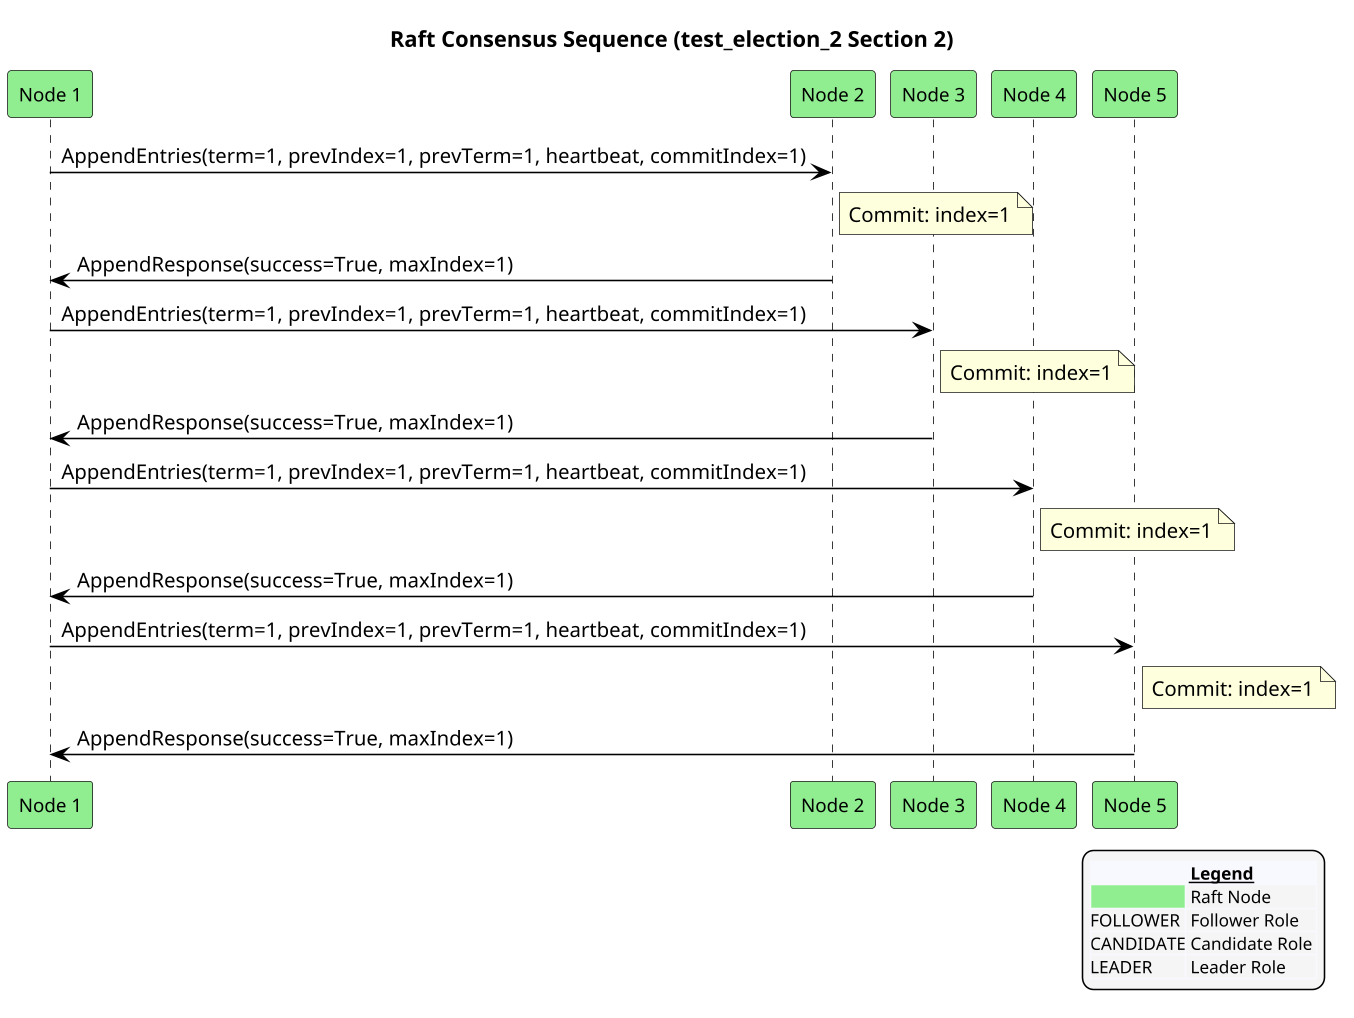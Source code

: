 @startuml
!pragma ratio 0.7
skinparam dpi 150
skinparam monochrome false
skinparam sequence {
  ArrowColor Black
  ActorBorderColor Black
  LifeLineBorderColor Black
  ParticipantFontSize 12
  Padding 10
}
skinparam legend {
  BackgroundColor #F5F5F5
  FontSize 11
}
title Raft Consensus Sequence (test_election_2 Section 2)

participant "Node 1" as n1 order 10 #Lightgreen
participant "Node 2" as n2 order 20 #Lightgreen
participant "Node 3" as n3 order 30 #Lightgreen
participant "Node 4" as n4 order 40 #Lightgreen
participant "Node 5" as n5 order 50 #Lightgreen
n1 -> n2: AppendEntries(term=1, prevIndex=1, prevTerm=1, heartbeat, commitIndex=1)
note right of n2: Commit: index=1
n2 -> n1: AppendResponse(success=True, maxIndex=1)
n1 -> n3: AppendEntries(term=1, prevIndex=1, prevTerm=1, heartbeat, commitIndex=1)
note right of n3: Commit: index=1
n3 -> n1: AppendResponse(success=True, maxIndex=1)
n1 -> n4: AppendEntries(term=1, prevIndex=1, prevTerm=1, heartbeat, commitIndex=1)
note right of n4: Commit: index=1
n4 -> n1: AppendResponse(success=True, maxIndex=1)
n1 -> n5: AppendEntries(term=1, prevIndex=1, prevTerm=1, heartbeat, commitIndex=1)
note right of n5: Commit: index=1
n5 -> n1: AppendResponse(success=True, maxIndex=1)

legend right
  <#GhostWhite,#GhostWhite>|      |= __Legend__ |
  |<#Lightgreen>| Raft Node |
  |FOLLOWER| Follower Role |
  |CANDIDATE| Candidate Role |
  |LEADER| Leader Role |
endlegend
@enduml
